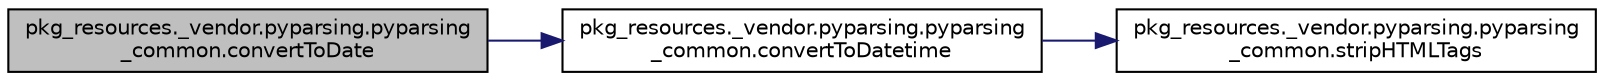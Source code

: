 digraph "pkg_resources._vendor.pyparsing.pyparsing_common.convertToDate"
{
 // LATEX_PDF_SIZE
  edge [fontname="Helvetica",fontsize="10",labelfontname="Helvetica",labelfontsize="10"];
  node [fontname="Helvetica",fontsize="10",shape=record];
  rankdir="LR";
  Node1 [label="pkg_resources._vendor.pyparsing.pyparsing\l_common.convertToDate",height=0.2,width=0.4,color="black", fillcolor="grey75", style="filled", fontcolor="black",tooltip=" "];
  Node1 -> Node2 [color="midnightblue",fontsize="10",style="solid",fontname="Helvetica"];
  Node2 [label="pkg_resources._vendor.pyparsing.pyparsing\l_common.convertToDatetime",height=0.2,width=0.4,color="black", fillcolor="white", style="filled",URL="$de/daa/classpkg__resources_1_1__vendor_1_1pyparsing_1_1pyparsing__common.html#a1214390f27ef7e9a518c29324df6a249",tooltip=" "];
  Node2 -> Node3 [color="midnightblue",fontsize="10",style="solid",fontname="Helvetica"];
  Node3 [label="pkg_resources._vendor.pyparsing.pyparsing\l_common.stripHTMLTags",height=0.2,width=0.4,color="black", fillcolor="white", style="filled",URL="$de/daa/classpkg__resources_1_1__vendor_1_1pyparsing_1_1pyparsing__common.html#a4dd54208324410014764484cd051cc00",tooltip=" "];
}
